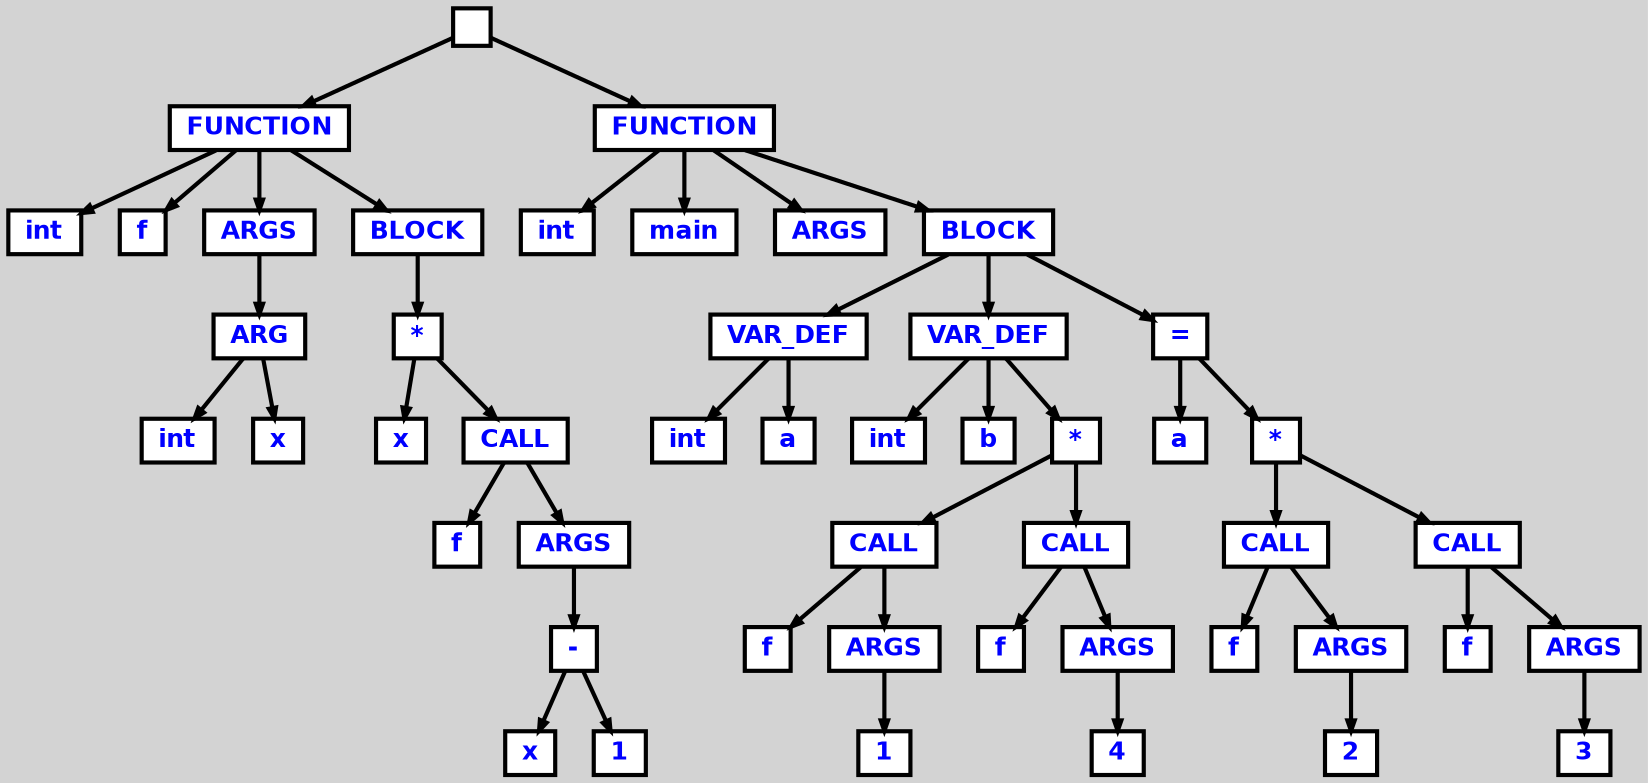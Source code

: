 digraph {

	ordering=out;
	ranksep=.4;
	bgcolor="lightgrey"; node [shape=box, fixedsize=false, fontsize=12, fontname="Helvetica-bold", fontcolor="blue"
		width=.25, height=.25, color="black", fillcolor="white", style="filled, solid, bold"];
	edge [arrowsize=.5, color="black", style="bold"]

  n0 [label=""];
  n1 [label="FUNCTION"];
  n1 [label="FUNCTION"];
  n2 [label="int"];
  n3 [label="f"];
  n4 [label="ARGS"];
  n4 [label="ARGS"];
  n5 [label="ARG"];
  n5 [label="ARG"];
  n6 [label="int"];
  n7 [label="x"];
  n8 [label="BLOCK"];
  n8 [label="BLOCK"];
  n9 [label="*"];
  n9 [label="*"];
  n10 [label="x"];
  n11 [label="CALL"];
  n11 [label="CALL"];
  n12 [label="f"];
  n13 [label="ARGS"];
  n13 [label="ARGS"];
  n14 [label="-"];
  n14 [label="-"];
  n15 [label="x"];
  n16 [label="1"];
  n17 [label="FUNCTION"];
  n17 [label="FUNCTION"];
  n18 [label="int"];
  n19 [label="main"];
  n20 [label="ARGS"];
  n21 [label="BLOCK"];
  n21 [label="BLOCK"];
  n22 [label="VAR_DEF"];
  n22 [label="VAR_DEF"];
  n23 [label="int"];
  n24 [label="a"];
  n25 [label="VAR_DEF"];
  n25 [label="VAR_DEF"];
  n26 [label="int"];
  n27 [label="b"];
  n28 [label="*"];
  n28 [label="*"];
  n29 [label="CALL"];
  n29 [label="CALL"];
  n30 [label="f"];
  n31 [label="ARGS"];
  n31 [label="ARGS"];
  n32 [label="1"];
  n33 [label="CALL"];
  n33 [label="CALL"];
  n34 [label="f"];
  n35 [label="ARGS"];
  n35 [label="ARGS"];
  n36 [label="4"];
  n37 [label="="];
  n37 [label="="];
  n38 [label="a"];
  n39 [label="*"];
  n39 [label="*"];
  n40 [label="CALL"];
  n40 [label="CALL"];
  n41 [label="f"];
  n42 [label="ARGS"];
  n42 [label="ARGS"];
  n43 [label="2"];
  n44 [label="CALL"];
  n44 [label="CALL"];
  n45 [label="f"];
  n46 [label="ARGS"];
  n46 [label="ARGS"];
  n47 [label="3"];

  n0 -> n1 // "" -> "FUNCTION"
  n1 -> n2 // "FUNCTION" -> "int"
  n1 -> n3 // "FUNCTION" -> "f"
  n1 -> n4 // "FUNCTION" -> "ARGS"
  n4 -> n5 // "ARGS" -> "ARG"
  n5 -> n6 // "ARG" -> "int"
  n5 -> n7 // "ARG" -> "x"
  n1 -> n8 // "FUNCTION" -> "BLOCK"
  n8 -> n9 // "BLOCK" -> "*"
  n9 -> n10 // "*" -> "x"
  n9 -> n11 // "*" -> "CALL"
  n11 -> n12 // "CALL" -> "f"
  n11 -> n13 // "CALL" -> "ARGS"
  n13 -> n14 // "ARGS" -> "-"
  n14 -> n15 // "-" -> "x"
  n14 -> n16 // "-" -> "1"
  n0 -> n17 // "" -> "FUNCTION"
  n17 -> n18 // "FUNCTION" -> "int"
  n17 -> n19 // "FUNCTION" -> "main"
  n17 -> n20 // "FUNCTION" -> "ARGS"
  n17 -> n21 // "FUNCTION" -> "BLOCK"
  n21 -> n22 // "BLOCK" -> "VAR_DEF"
  n22 -> n23 // "VAR_DEF" -> "int"
  n22 -> n24 // "VAR_DEF" -> "a"
  n21 -> n25 // "BLOCK" -> "VAR_DEF"
  n25 -> n26 // "VAR_DEF" -> "int"
  n25 -> n27 // "VAR_DEF" -> "b"
  n25 -> n28 // "VAR_DEF" -> "*"
  n28 -> n29 // "*" -> "CALL"
  n29 -> n30 // "CALL" -> "f"
  n29 -> n31 // "CALL" -> "ARGS"
  n31 -> n32 // "ARGS" -> "1"
  n28 -> n33 // "*" -> "CALL"
  n33 -> n34 // "CALL" -> "f"
  n33 -> n35 // "CALL" -> "ARGS"
  n35 -> n36 // "ARGS" -> "4"
  n21 -> n37 // "BLOCK" -> "="
  n37 -> n38 // "=" -> "a"
  n37 -> n39 // "=" -> "*"
  n39 -> n40 // "*" -> "CALL"
  n40 -> n41 // "CALL" -> "f"
  n40 -> n42 // "CALL" -> "ARGS"
  n42 -> n43 // "ARGS" -> "2"
  n39 -> n44 // "*" -> "CALL"
  n44 -> n45 // "CALL" -> "f"
  n44 -> n46 // "CALL" -> "ARGS"
  n46 -> n47 // "ARGS" -> "3"

}

